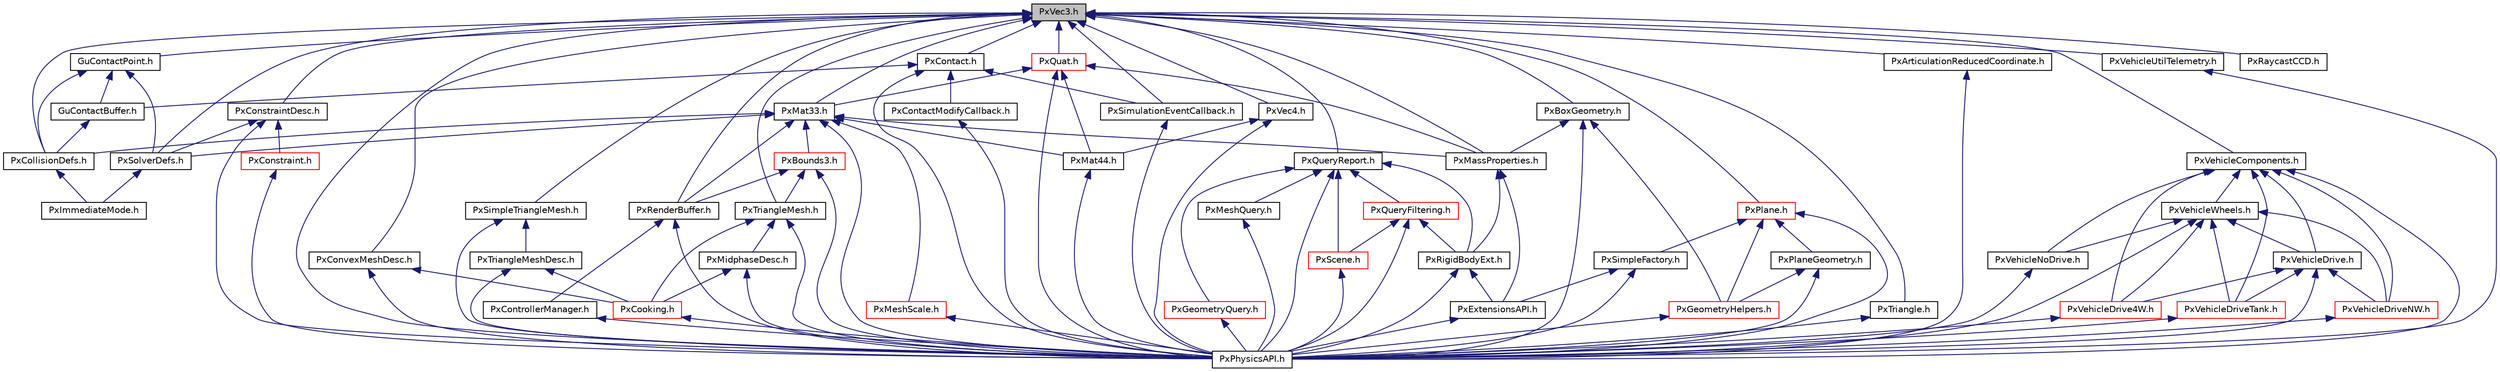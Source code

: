 digraph "PxVec3.h"
{
  edge [fontname="Helvetica",fontsize="10",labelfontname="Helvetica",labelfontsize="10"];
  node [fontname="Helvetica",fontsize="10",shape=record];
  Node0 [label="PxVec3.h",height=0.2,width=0.4,color="black", fillcolor="grey75", style="filled", fontcolor="black"];
  Node0 -> Node1 [dir="back",color="midnightblue",fontsize="10",style="solid",fontname="Helvetica"];
  Node1 [label="PxCollisionDefs.h",height=0.2,width=0.4,color="black", fillcolor="white", style="filled",URL="$PxCollisionDefs_8h.html"];
  Node1 -> Node2 [dir="back",color="midnightblue",fontsize="10",style="solid",fontname="Helvetica"];
  Node2 [label="PxImmediateMode.h",height=0.2,width=0.4,color="black", fillcolor="white", style="filled",URL="$PxImmediateMode_8h.html"];
  Node0 -> Node3 [dir="back",color="midnightblue",fontsize="10",style="solid",fontname="Helvetica"];
  Node3 [label="PxRenderBuffer.h",height=0.2,width=0.4,color="black", fillcolor="white", style="filled",URL="$PxRenderBuffer_8h.html"];
  Node3 -> Node4 [dir="back",color="midnightblue",fontsize="10",style="solid",fontname="Helvetica"];
  Node4 [label="PxControllerManager.h",height=0.2,width=0.4,color="black", fillcolor="white", style="filled",URL="$PxControllerManager_8h.html"];
  Node4 -> Node5 [dir="back",color="midnightblue",fontsize="10",style="solid",fontname="Helvetica"];
  Node5 [label="PxPhysicsAPI.h",height=0.2,width=0.4,color="black", fillcolor="white", style="filled",URL="$PxPhysicsAPI_8h.html"];
  Node3 -> Node5 [dir="back",color="midnightblue",fontsize="10",style="solid",fontname="Helvetica"];
  Node0 -> Node6 [dir="back",color="midnightblue",fontsize="10",style="solid",fontname="Helvetica"];
  Node6 [label="PxConvexMeshDesc.h",height=0.2,width=0.4,color="black", fillcolor="white", style="filled",URL="$PxConvexMeshDesc_8h.html"];
  Node6 -> Node7 [dir="back",color="midnightblue",fontsize="10",style="solid",fontname="Helvetica"];
  Node7 [label="PxCooking.h",height=0.2,width=0.4,color="red", fillcolor="white", style="filled",URL="$PxCooking_8h.html"];
  Node7 -> Node5 [dir="back",color="midnightblue",fontsize="10",style="solid",fontname="Helvetica"];
  Node6 -> Node5 [dir="back",color="midnightblue",fontsize="10",style="solid",fontname="Helvetica"];
  Node0 -> Node12 [dir="back",color="midnightblue",fontsize="10",style="solid",fontname="Helvetica"];
  Node12 [label="PxMassProperties.h",height=0.2,width=0.4,color="black", fillcolor="white", style="filled",URL="$PxMassProperties_8h.html"];
  Node12 -> Node11 [dir="back",color="midnightblue",fontsize="10",style="solid",fontname="Helvetica"];
  Node11 [label="PxExtensionsAPI.h",height=0.2,width=0.4,color="black", fillcolor="white", style="filled",URL="$PxExtensionsAPI_8h.html"];
  Node11 -> Node5 [dir="back",color="midnightblue",fontsize="10",style="solid",fontname="Helvetica"];
  Node12 -> Node13 [dir="back",color="midnightblue",fontsize="10",style="solid",fontname="Helvetica"];
  Node13 [label="PxRigidBodyExt.h",height=0.2,width=0.4,color="black", fillcolor="white", style="filled",URL="$PxRigidBodyExt_8h.html"];
  Node13 -> Node11 [dir="back",color="midnightblue",fontsize="10",style="solid",fontname="Helvetica"];
  Node13 -> Node5 [dir="back",color="midnightblue",fontsize="10",style="solid",fontname="Helvetica"];
  Node0 -> Node14 [dir="back",color="midnightblue",fontsize="10",style="solid",fontname="Helvetica"];
  Node14 [label="PxRaycastCCD.h",height=0.2,width=0.4,color="black", fillcolor="white", style="filled",URL="$PxRaycastCCD_8h.html"];
  Node0 -> Node15 [dir="back",color="midnightblue",fontsize="10",style="solid",fontname="Helvetica"];
  Node15 [label="PxBoxGeometry.h",height=0.2,width=0.4,color="black", fillcolor="white", style="filled",URL="$PxBoxGeometry_8h.html"];
  Node15 -> Node12 [dir="back",color="midnightblue",fontsize="10",style="solid",fontname="Helvetica"];
  Node15 -> Node16 [dir="back",color="midnightblue",fontsize="10",style="solid",fontname="Helvetica"];
  Node16 [label="PxGeometryHelpers.h",height=0.2,width=0.4,color="red", fillcolor="white", style="filled",URL="$PxGeometryHelpers_8h.html"];
  Node16 -> Node5 [dir="back",color="midnightblue",fontsize="10",style="solid",fontname="Helvetica"];
  Node15 -> Node5 [dir="back",color="midnightblue",fontsize="10",style="solid",fontname="Helvetica"];
  Node0 -> Node44 [dir="back",color="midnightblue",fontsize="10",style="solid",fontname="Helvetica"];
  Node44 [label="PxSimpleTriangleMesh.h",height=0.2,width=0.4,color="black", fillcolor="white", style="filled",URL="$PxSimpleTriangleMesh_8h.html"];
  Node44 -> Node45 [dir="back",color="midnightblue",fontsize="10",style="solid",fontname="Helvetica"];
  Node45 [label="PxTriangleMeshDesc.h",height=0.2,width=0.4,color="black", fillcolor="white", style="filled",URL="$PxTriangleMeshDesc_8h.html"];
  Node45 -> Node7 [dir="back",color="midnightblue",fontsize="10",style="solid",fontname="Helvetica"];
  Node45 -> Node5 [dir="back",color="midnightblue",fontsize="10",style="solid",fontname="Helvetica"];
  Node44 -> Node5 [dir="back",color="midnightblue",fontsize="10",style="solid",fontname="Helvetica"];
  Node0 -> Node46 [dir="back",color="midnightblue",fontsize="10",style="solid",fontname="Helvetica"];
  Node46 [label="PxTriangle.h",height=0.2,width=0.4,color="black", fillcolor="white", style="filled",URL="$PxTriangle_8h.html"];
  Node46 -> Node5 [dir="back",color="midnightblue",fontsize="10",style="solid",fontname="Helvetica"];
  Node0 -> Node47 [dir="back",color="midnightblue",fontsize="10",style="solid",fontname="Helvetica"];
  Node47 [label="PxTriangleMesh.h",height=0.2,width=0.4,color="black", fillcolor="white", style="filled",URL="$PxTriangleMesh_8h.html"];
  Node47 -> Node7 [dir="back",color="midnightblue",fontsize="10",style="solid",fontname="Helvetica"];
  Node47 -> Node48 [dir="back",color="midnightblue",fontsize="10",style="solid",fontname="Helvetica"];
  Node48 [label="PxMidphaseDesc.h",height=0.2,width=0.4,color="black", fillcolor="white", style="filled",URL="$PxMidphaseDesc_8h.html"];
  Node48 -> Node7 [dir="back",color="midnightblue",fontsize="10",style="solid",fontname="Helvetica"];
  Node48 -> Node5 [dir="back",color="midnightblue",fontsize="10",style="solid",fontname="Helvetica"];
  Node47 -> Node5 [dir="back",color="midnightblue",fontsize="10",style="solid",fontname="Helvetica"];
  Node0 -> Node49 [dir="back",color="midnightblue",fontsize="10",style="solid",fontname="Helvetica"];
  Node49 [label="GuContactPoint.h",height=0.2,width=0.4,color="black", fillcolor="white", style="filled",URL="$GuContactPoint_8h.html"];
  Node49 -> Node1 [dir="back",color="midnightblue",fontsize="10",style="solid",fontname="Helvetica"];
  Node49 -> Node50 [dir="back",color="midnightblue",fontsize="10",style="solid",fontname="Helvetica"];
  Node50 [label="GuContactBuffer.h",height=0.2,width=0.4,color="black", fillcolor="white", style="filled",URL="$GuContactBuffer_8h.html"];
  Node50 -> Node1 [dir="back",color="midnightblue",fontsize="10",style="solid",fontname="Helvetica"];
  Node49 -> Node51 [dir="back",color="midnightblue",fontsize="10",style="solid",fontname="Helvetica"];
  Node51 [label="PxSolverDefs.h",height=0.2,width=0.4,color="black", fillcolor="white", style="filled",URL="$PxSolverDefs_8h.html"];
  Node51 -> Node2 [dir="back",color="midnightblue",fontsize="10",style="solid",fontname="Helvetica"];
  Node0 -> Node52 [dir="back",color="midnightblue",fontsize="10",style="solid",fontname="Helvetica"];
  Node52 [label="PxArticulationReducedCoordinate.h",height=0.2,width=0.4,color="black", fillcolor="white", style="filled",URL="$PxArticulationReducedCoordinate_8h.html"];
  Node52 -> Node5 [dir="back",color="midnightblue",fontsize="10",style="solid",fontname="Helvetica"];
  Node0 -> Node53 [dir="back",color="midnightblue",fontsize="10",style="solid",fontname="Helvetica"];
  Node53 [label="PxQueryReport.h",height=0.2,width=0.4,color="black", fillcolor="white", style="filled",URL="$PxQueryReport_8h.html"];
  Node53 -> Node13 [dir="back",color="midnightblue",fontsize="10",style="solid",fontname="Helvetica"];
  Node53 -> Node54 [dir="back",color="midnightblue",fontsize="10",style="solid",fontname="Helvetica"];
  Node54 [label="PxGeometryQuery.h",height=0.2,width=0.4,color="red", fillcolor="white", style="filled",URL="$PxGeometryQuery_8h.html"];
  Node54 -> Node5 [dir="back",color="midnightblue",fontsize="10",style="solid",fontname="Helvetica"];
  Node53 -> Node55 [dir="back",color="midnightblue",fontsize="10",style="solid",fontname="Helvetica"];
  Node55 [label="PxMeshQuery.h",height=0.2,width=0.4,color="black", fillcolor="white", style="filled",URL="$PxMeshQuery_8h.html"];
  Node55 -> Node5 [dir="back",color="midnightblue",fontsize="10",style="solid",fontname="Helvetica"];
  Node53 -> Node56 [dir="back",color="midnightblue",fontsize="10",style="solid",fontname="Helvetica"];
  Node56 [label="PxQueryFiltering.h",height=0.2,width=0.4,color="red", fillcolor="white", style="filled",URL="$PxQueryFiltering_8h.html"];
  Node56 -> Node13 [dir="back",color="midnightblue",fontsize="10",style="solid",fontname="Helvetica"];
  Node56 -> Node5 [dir="back",color="midnightblue",fontsize="10",style="solid",fontname="Helvetica"];
  Node56 -> Node62 [dir="back",color="midnightblue",fontsize="10",style="solid",fontname="Helvetica"];
  Node62 [label="PxScene.h",height=0.2,width=0.4,color="red", fillcolor="white", style="filled",URL="$PxScene_8h.html"];
  Node62 -> Node5 [dir="back",color="midnightblue",fontsize="10",style="solid",fontname="Helvetica"];
  Node53 -> Node5 [dir="back",color="midnightblue",fontsize="10",style="solid",fontname="Helvetica"];
  Node53 -> Node62 [dir="back",color="midnightblue",fontsize="10",style="solid",fontname="Helvetica"];
  Node0 -> Node65 [dir="back",color="midnightblue",fontsize="10",style="solid",fontname="Helvetica"];
  Node65 [label="PxConstraintDesc.h",height=0.2,width=0.4,color="black", fillcolor="white", style="filled",URL="$PxConstraintDesc_8h.html"];
  Node65 -> Node66 [dir="back",color="midnightblue",fontsize="10",style="solid",fontname="Helvetica"];
  Node66 [label="PxConstraint.h",height=0.2,width=0.4,color="red", fillcolor="white", style="filled",URL="$PxConstraint_8h.html"];
  Node66 -> Node5 [dir="back",color="midnightblue",fontsize="10",style="solid",fontname="Helvetica"];
  Node65 -> Node51 [dir="back",color="midnightblue",fontsize="10",style="solid",fontname="Helvetica"];
  Node65 -> Node5 [dir="back",color="midnightblue",fontsize="10",style="solid",fontname="Helvetica"];
  Node0 -> Node67 [dir="back",color="midnightblue",fontsize="10",style="solid",fontname="Helvetica"];
  Node67 [label="PxContact.h",height=0.2,width=0.4,color="black", fillcolor="white", style="filled",URL="$PxContact_8h.html"];
  Node67 -> Node50 [dir="back",color="midnightblue",fontsize="10",style="solid",fontname="Helvetica"];
  Node67 -> Node42 [dir="back",color="midnightblue",fontsize="10",style="solid",fontname="Helvetica"];
  Node42 [label="PxContactModifyCallback.h",height=0.2,width=0.4,color="black", fillcolor="white", style="filled",URL="$PxContactModifyCallback_8h.html"];
  Node42 -> Node5 [dir="back",color="midnightblue",fontsize="10",style="solid",fontname="Helvetica"];
  Node67 -> Node5 [dir="back",color="midnightblue",fontsize="10",style="solid",fontname="Helvetica"];
  Node67 -> Node68 [dir="back",color="midnightblue",fontsize="10",style="solid",fontname="Helvetica"];
  Node68 [label="PxSimulationEventCallback.h",height=0.2,width=0.4,color="black", fillcolor="white", style="filled",URL="$PxSimulationEventCallback_8h.html"];
  Node68 -> Node5 [dir="back",color="midnightblue",fontsize="10",style="solid",fontname="Helvetica"];
  Node0 -> Node51 [dir="back",color="midnightblue",fontsize="10",style="solid",fontname="Helvetica"];
  Node0 -> Node5 [dir="back",color="midnightblue",fontsize="10",style="solid",fontname="Helvetica"];
  Node0 -> Node68 [dir="back",color="midnightblue",fontsize="10",style="solid",fontname="Helvetica"];
  Node0 -> Node69 [dir="back",color="midnightblue",fontsize="10",style="solid",fontname="Helvetica"];
  Node69 [label="PxVehicleComponents.h",height=0.2,width=0.4,color="black", fillcolor="white", style="filled",URL="$PxVehicleComponents_8h.html"];
  Node69 -> Node5 [dir="back",color="midnightblue",fontsize="10",style="solid",fontname="Helvetica"];
  Node69 -> Node34 [dir="back",color="midnightblue",fontsize="10",style="solid",fontname="Helvetica"];
  Node34 [label="PxVehicleDrive.h",height=0.2,width=0.4,color="black", fillcolor="white", style="filled",URL="$PxVehicleDrive_8h.html"];
  Node34 -> Node5 [dir="back",color="midnightblue",fontsize="10",style="solid",fontname="Helvetica"];
  Node34 -> Node35 [dir="back",color="midnightblue",fontsize="10",style="solid",fontname="Helvetica"];
  Node35 [label="PxVehicleDrive4W.h",height=0.2,width=0.4,color="red", fillcolor="white", style="filled",URL="$PxVehicleDrive4W_8h.html"];
  Node35 -> Node5 [dir="back",color="midnightblue",fontsize="10",style="solid",fontname="Helvetica"];
  Node34 -> Node37 [dir="back",color="midnightblue",fontsize="10",style="solid",fontname="Helvetica"];
  Node37 [label="PxVehicleDriveTank.h",height=0.2,width=0.4,color="red", fillcolor="white", style="filled",URL="$PxVehicleDriveTank_8h.html"];
  Node37 -> Node5 [dir="back",color="midnightblue",fontsize="10",style="solid",fontname="Helvetica"];
  Node34 -> Node38 [dir="back",color="midnightblue",fontsize="10",style="solid",fontname="Helvetica"];
  Node38 [label="PxVehicleDriveNW.h",height=0.2,width=0.4,color="red", fillcolor="white", style="filled",URL="$PxVehicleDriveNW_8h.html"];
  Node38 -> Node5 [dir="back",color="midnightblue",fontsize="10",style="solid",fontname="Helvetica"];
  Node69 -> Node35 [dir="back",color="midnightblue",fontsize="10",style="solid",fontname="Helvetica"];
  Node69 -> Node37 [dir="back",color="midnightblue",fontsize="10",style="solid",fontname="Helvetica"];
  Node69 -> Node33 [dir="back",color="midnightblue",fontsize="10",style="solid",fontname="Helvetica"];
  Node33 [label="PxVehicleWheels.h",height=0.2,width=0.4,color="black", fillcolor="white", style="filled",URL="$PxVehicleWheels_8h.html"];
  Node33 -> Node34 [dir="back",color="midnightblue",fontsize="10",style="solid",fontname="Helvetica"];
  Node33 -> Node35 [dir="back",color="midnightblue",fontsize="10",style="solid",fontname="Helvetica"];
  Node33 -> Node37 [dir="back",color="midnightblue",fontsize="10",style="solid",fontname="Helvetica"];
  Node33 -> Node5 [dir="back",color="midnightblue",fontsize="10",style="solid",fontname="Helvetica"];
  Node33 -> Node39 [dir="back",color="midnightblue",fontsize="10",style="solid",fontname="Helvetica"];
  Node39 [label="PxVehicleNoDrive.h",height=0.2,width=0.4,color="black", fillcolor="white", style="filled",URL="$PxVehicleNoDrive_8h.html"];
  Node39 -> Node5 [dir="back",color="midnightblue",fontsize="10",style="solid",fontname="Helvetica"];
  Node33 -> Node38 [dir="back",color="midnightblue",fontsize="10",style="solid",fontname="Helvetica"];
  Node69 -> Node39 [dir="back",color="midnightblue",fontsize="10",style="solid",fontname="Helvetica"];
  Node69 -> Node38 [dir="back",color="midnightblue",fontsize="10",style="solid",fontname="Helvetica"];
  Node0 -> Node70 [dir="back",color="midnightblue",fontsize="10",style="solid",fontname="Helvetica"];
  Node70 [label="PxVehicleUtilTelemetry.h",height=0.2,width=0.4,color="black", fillcolor="white", style="filled",URL="$PxVehicleUtilTelemetry_8h.html"];
  Node70 -> Node5 [dir="back",color="midnightblue",fontsize="10",style="solid",fontname="Helvetica"];
  Node0 -> Node71 [dir="back",color="midnightblue",fontsize="10",style="solid",fontname="Helvetica"];
  Node71 [label="PxMat33.h",height=0.2,width=0.4,color="black", fillcolor="white", style="filled",URL="$PxMat33_8h.html"];
  Node71 -> Node1 [dir="back",color="midnightblue",fontsize="10",style="solid",fontname="Helvetica"];
  Node71 -> Node3 [dir="back",color="midnightblue",fontsize="10",style="solid",fontname="Helvetica"];
  Node71 -> Node12 [dir="back",color="midnightblue",fontsize="10",style="solid",fontname="Helvetica"];
  Node71 -> Node72 [dir="back",color="midnightblue",fontsize="10",style="solid",fontname="Helvetica"];
  Node72 [label="PxMeshScale.h",height=0.2,width=0.4,color="red", fillcolor="white", style="filled",URL="$PxMeshScale_8h.html"];
  Node72 -> Node5 [dir="back",color="midnightblue",fontsize="10",style="solid",fontname="Helvetica"];
  Node71 -> Node51 [dir="back",color="midnightblue",fontsize="10",style="solid",fontname="Helvetica"];
  Node71 -> Node5 [dir="back",color="midnightblue",fontsize="10",style="solid",fontname="Helvetica"];
  Node71 -> Node76 [dir="back",color="midnightblue",fontsize="10",style="solid",fontname="Helvetica"];
  Node76 [label="PxBounds3.h",height=0.2,width=0.4,color="red", fillcolor="white", style="filled",URL="$PxBounds3_8h.html"];
  Node76 -> Node3 [dir="back",color="midnightblue",fontsize="10",style="solid",fontname="Helvetica"];
  Node76 -> Node47 [dir="back",color="midnightblue",fontsize="10",style="solid",fontname="Helvetica"];
  Node76 -> Node5 [dir="back",color="midnightblue",fontsize="10",style="solid",fontname="Helvetica"];
  Node71 -> Node82 [dir="back",color="midnightblue",fontsize="10",style="solid",fontname="Helvetica"];
  Node82 [label="PxMat44.h",height=0.2,width=0.4,color="black", fillcolor="white", style="filled",URL="$PxMat44_8h.html"];
  Node82 -> Node5 [dir="back",color="midnightblue",fontsize="10",style="solid",fontname="Helvetica"];
  Node0 -> Node83 [dir="back",color="midnightblue",fontsize="10",style="solid",fontname="Helvetica"];
  Node83 [label="PxPlane.h",height=0.2,width=0.4,color="red", fillcolor="white", style="filled",URL="$PxPlane_8h.html"];
  Node83 -> Node84 [dir="back",color="midnightblue",fontsize="10",style="solid",fontname="Helvetica"];
  Node84 [label="PxSimpleFactory.h",height=0.2,width=0.4,color="black", fillcolor="white", style="filled",URL="$PxSimpleFactory_8h.html"];
  Node84 -> Node11 [dir="back",color="midnightblue",fontsize="10",style="solid",fontname="Helvetica"];
  Node84 -> Node5 [dir="back",color="midnightblue",fontsize="10",style="solid",fontname="Helvetica"];
  Node83 -> Node85 [dir="back",color="midnightblue",fontsize="10",style="solid",fontname="Helvetica"];
  Node85 [label="PxPlaneGeometry.h",height=0.2,width=0.4,color="black", fillcolor="white", style="filled",URL="$PxPlaneGeometry_8h.html"];
  Node85 -> Node16 [dir="back",color="midnightblue",fontsize="10",style="solid",fontname="Helvetica"];
  Node85 -> Node5 [dir="back",color="midnightblue",fontsize="10",style="solid",fontname="Helvetica"];
  Node83 -> Node16 [dir="back",color="midnightblue",fontsize="10",style="solid",fontname="Helvetica"];
  Node83 -> Node5 [dir="back",color="midnightblue",fontsize="10",style="solid",fontname="Helvetica"];
  Node0 -> Node89 [dir="back",color="midnightblue",fontsize="10",style="solid",fontname="Helvetica"];
  Node89 [label="PxQuat.h",height=0.2,width=0.4,color="red", fillcolor="white", style="filled",URL="$PxQuat_8h.html"];
  Node89 -> Node12 [dir="back",color="midnightblue",fontsize="10",style="solid",fontname="Helvetica"];
  Node89 -> Node5 [dir="back",color="midnightblue",fontsize="10",style="solid",fontname="Helvetica"];
  Node89 -> Node71 [dir="back",color="midnightblue",fontsize="10",style="solid",fontname="Helvetica"];
  Node89 -> Node82 [dir="back",color="midnightblue",fontsize="10",style="solid",fontname="Helvetica"];
  Node0 -> Node90 [dir="back",color="midnightblue",fontsize="10",style="solid",fontname="Helvetica"];
  Node90 [label="PxVec4.h",height=0.2,width=0.4,color="black", fillcolor="white", style="filled",URL="$PxVec4_8h.html"];
  Node90 -> Node5 [dir="back",color="midnightblue",fontsize="10",style="solid",fontname="Helvetica"];
  Node90 -> Node82 [dir="back",color="midnightblue",fontsize="10",style="solid",fontname="Helvetica"];
}

